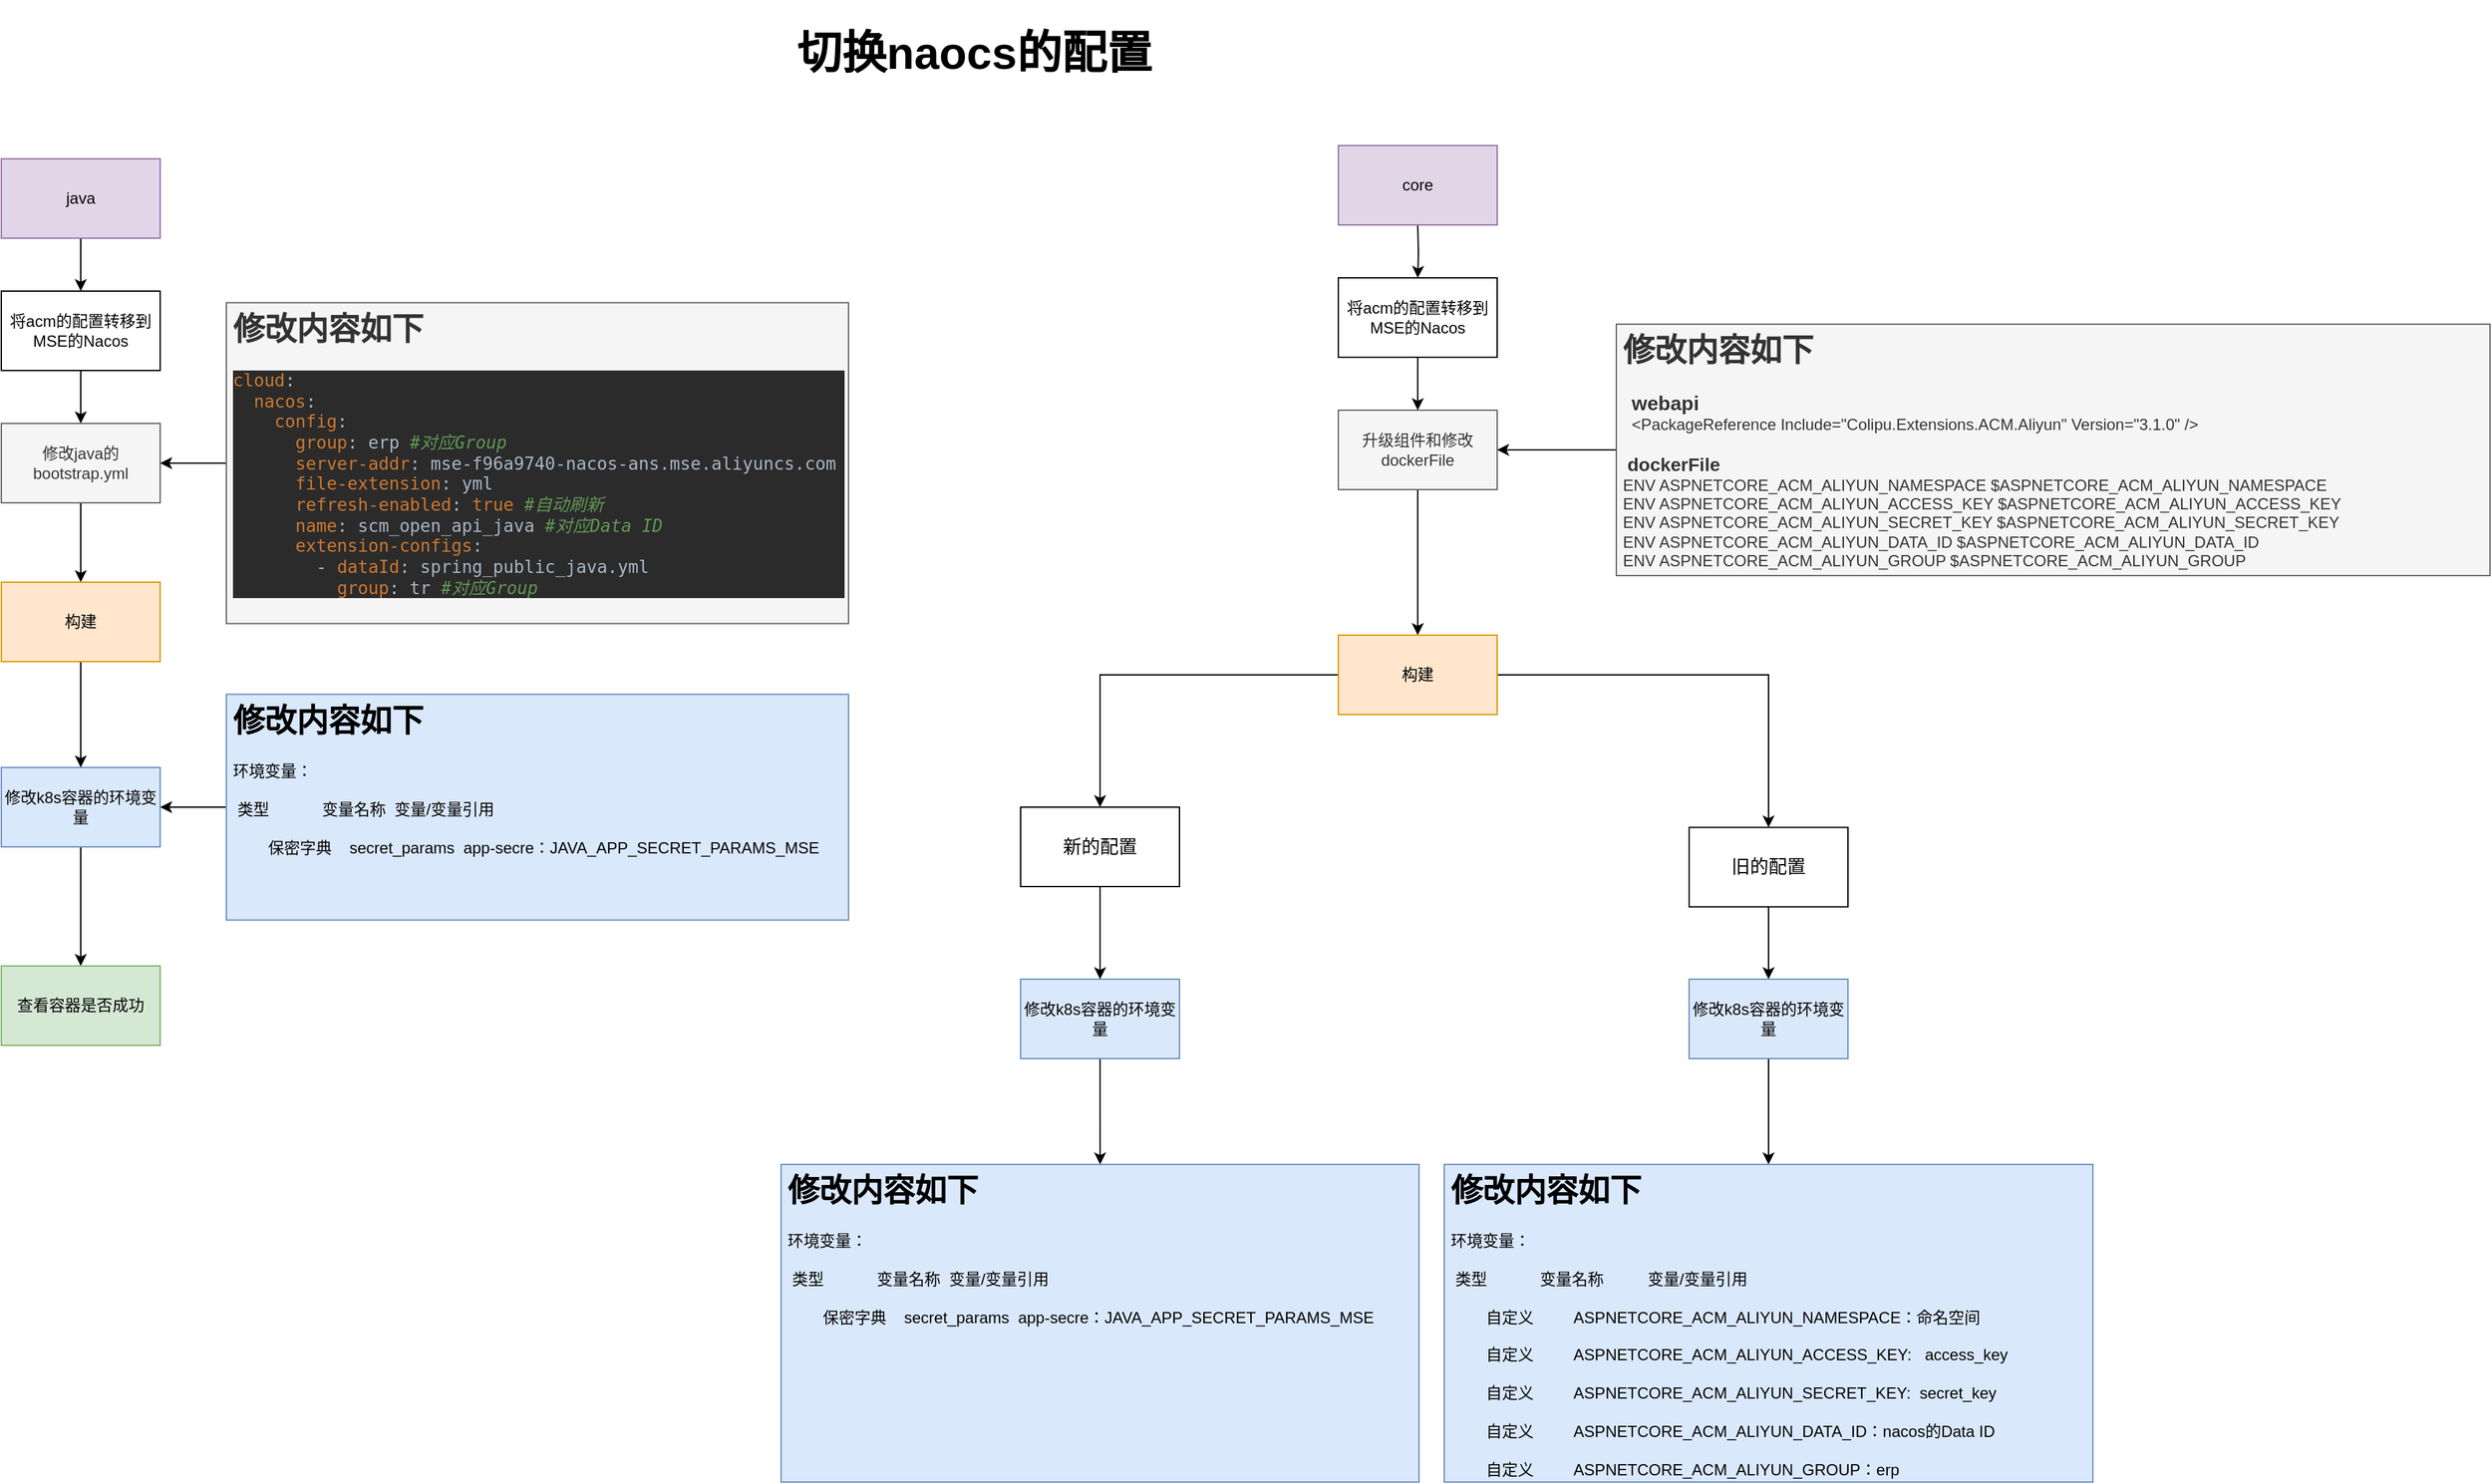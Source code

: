 <mxfile version="17.2.4" type="github">
  <diagram id="EVS7YW1srhj428SrQKvM" name="第 1 页">
    <mxGraphModel dx="2188" dy="1183" grid="1" gridSize="10" guides="1" tooltips="1" connect="1" arrows="1" fold="1" page="1" pageScale="1" pageWidth="1200" pageHeight="1600" math="0" shadow="0">
      <root>
        <mxCell id="0" />
        <mxCell id="1" parent="0" />
        <mxCell id="5eozCe6tMsFJtmX1JUYB-4" style="edgeStyle=orthogonalEdgeStyle;rounded=0;orthogonalLoop=1;jettySize=auto;html=1;exitX=0.5;exitY=1;exitDx=0;exitDy=0;entryX=0.5;entryY=0;entryDx=0;entryDy=0;" edge="1" parent="1" source="5eozCe6tMsFJtmX1JUYB-1" target="5eozCe6tMsFJtmX1JUYB-3">
          <mxGeometry relative="1" as="geometry" />
        </mxCell>
        <mxCell id="5eozCe6tMsFJtmX1JUYB-1" value="java" style="rounded=0;whiteSpace=wrap;html=1;fillColor=#e1d5e7;strokeColor=#9673a6;" vertex="1" parent="1">
          <mxGeometry x="380" y="270" width="120" height="60" as="geometry" />
        </mxCell>
        <mxCell id="5eozCe6tMsFJtmX1JUYB-21" style="edgeStyle=orthogonalEdgeStyle;rounded=0;orthogonalLoop=1;jettySize=auto;html=1;exitX=0.5;exitY=1;exitDx=0;exitDy=0;" edge="1" parent="1" source="5eozCe6tMsFJtmX1JUYB-2" target="5eozCe6tMsFJtmX1JUYB-20">
          <mxGeometry relative="1" as="geometry" />
        </mxCell>
        <mxCell id="5eozCe6tMsFJtmX1JUYB-2" value="修改java的bootstrap.yml" style="rounded=0;whiteSpace=wrap;html=1;fillColor=#f5f5f5;fontColor=#333333;strokeColor=#666666;" vertex="1" parent="1">
          <mxGeometry x="380" y="470" width="120" height="60" as="geometry" />
        </mxCell>
        <mxCell id="5eozCe6tMsFJtmX1JUYB-5" style="edgeStyle=orthogonalEdgeStyle;rounded=0;orthogonalLoop=1;jettySize=auto;html=1;exitX=0.5;exitY=1;exitDx=0;exitDy=0;" edge="1" parent="1" source="5eozCe6tMsFJtmX1JUYB-3" target="5eozCe6tMsFJtmX1JUYB-2">
          <mxGeometry relative="1" as="geometry" />
        </mxCell>
        <mxCell id="5eozCe6tMsFJtmX1JUYB-3" value="将acm的配置转移到MSE的Nacos" style="rounded=0;whiteSpace=wrap;html=1;" vertex="1" parent="1">
          <mxGeometry x="380" y="370" width="120" height="60" as="geometry" />
        </mxCell>
        <mxCell id="5eozCe6tMsFJtmX1JUYB-15" value="" style="edgeStyle=orthogonalEdgeStyle;rounded=0;orthogonalLoop=1;jettySize=auto;html=1;" edge="1" parent="1" source="5eozCe6tMsFJtmX1JUYB-11" target="5eozCe6tMsFJtmX1JUYB-2">
          <mxGeometry relative="1" as="geometry" />
        </mxCell>
        <mxCell id="5eozCe6tMsFJtmX1JUYB-11" value="&lt;h1&gt;修改内容如下&lt;/h1&gt;&lt;pre style=&quot;background-color: #2b2b2b ; color: #a9b7c6 ; font-family: &amp;#34;jetbrains mono&amp;#34; , monospace ; font-size: 9.8pt&quot;&gt;&lt;span style=&quot;color: #cc7832&quot;&gt;cloud&lt;/span&gt;:&lt;br&gt;  &lt;span style=&quot;color: #cc7832&quot;&gt;nacos&lt;/span&gt;:&lt;br&gt;    &lt;span style=&quot;color: #cc7832&quot;&gt;config&lt;/span&gt;:&lt;br&gt;      &lt;span style=&quot;color: #cc7832&quot;&gt;group&lt;/span&gt;: erp &lt;span style=&quot;color: #629755 ; font-style: italic&quot;&gt;#&lt;/span&gt;&lt;span style=&quot;color: #629755 ; font-style: italic ; font-family: &amp;#34;宋体&amp;#34; , monospace&quot;&gt;对应&lt;/span&gt;&lt;span style=&quot;color: #629755 ; font-style: italic&quot;&gt;Group&lt;br&gt;&lt;/span&gt;&lt;span style=&quot;color: #629755 ; font-style: italic&quot;&gt;      &lt;/span&gt;&lt;span style=&quot;color: #cc7832&quot;&gt;server-addr&lt;/span&gt;: mse-f96a9740-nacos-ans.mse.aliyuncs.com &lt;span style=&quot;color: #629755 ; font-style: italic ; font-family: &amp;#34;宋体&amp;#34; , monospace&quot;&gt;&lt;br&gt;&lt;/span&gt;&lt;span style=&quot;color: #629755 ; font-style: italic ; font-family: &amp;#34;宋体&amp;#34; , monospace&quot;&gt;      &lt;/span&gt;&lt;span style=&quot;color: #cc7832&quot;&gt;file-extension&lt;/span&gt;: yml &lt;span style=&quot;color: #629755 ; font-style: italic ; font-family: &amp;#34;宋体&amp;#34; , monospace&quot;&gt;&lt;br&gt;&lt;/span&gt;&lt;span style=&quot;color: #629755 ; font-style: italic ; font-family: &amp;#34;宋体&amp;#34; , monospace&quot;&gt;      &lt;/span&gt;&lt;span style=&quot;color: #cc7832&quot;&gt;refresh-enabled&lt;/span&gt;: &lt;span style=&quot;color: #cc7832&quot;&gt;true &lt;/span&gt;&lt;span style=&quot;color: #629755 ; font-style: italic&quot;&gt;#&lt;/span&gt;&lt;span style=&quot;color: #629755 ; font-style: italic ; font-family: &amp;#34;宋体&amp;#34; , monospace&quot;&gt;自动刷新&lt;br&gt;&lt;/span&gt;&lt;span style=&quot;color: #629755 ; font-style: italic ; font-family: &amp;#34;宋体&amp;#34; , monospace&quot;&gt;      &lt;/span&gt;&lt;span style=&quot;color: #cc7832&quot;&gt;name&lt;/span&gt;: scm_open_api_java &lt;span style=&quot;color: #629755 ; font-style: italic&quot;&gt;#&lt;/span&gt;&lt;span style=&quot;color: #629755 ; font-style: italic ; font-family: &amp;#34;宋体&amp;#34; , monospace&quot;&gt;对应&lt;/span&gt;&lt;span style=&quot;color: #629755 ; font-style: italic&quot;&gt;Data ID&lt;br&gt;&lt;/span&gt;&lt;span style=&quot;color: #629755 ; font-style: italic&quot;&gt;      &lt;/span&gt;&lt;span style=&quot;color: #cc7832&quot;&gt;extension-configs&lt;/span&gt;:&lt;br&gt;        - &lt;span style=&quot;color: #cc7832&quot;&gt;dataId&lt;/span&gt;: spring_public_java.yml &lt;span style=&quot;color: #629755 ; font-style: italic ; font-family: &amp;#34;宋体&amp;#34; , monospace&quot;&gt;&lt;br&gt;&lt;/span&gt;&lt;span style=&quot;color: #629755 ; font-style: italic ; font-family: &amp;#34;宋体&amp;#34; , monospace&quot;&gt;          &lt;/span&gt;&lt;span style=&quot;color: #cc7832&quot;&gt;group&lt;/span&gt;: tr &lt;span style=&quot;color: #629755 ; font-style: italic&quot;&gt;#&lt;/span&gt;&lt;span style=&quot;color: #629755 ; font-style: italic ; font-family: &amp;#34;宋体&amp;#34; , monospace&quot;&gt;对应&lt;/span&gt;&lt;span style=&quot;color: #629755 ; font-style: italic&quot;&gt;Group&lt;/span&gt;&lt;br&gt;&lt;/pre&gt;" style="text;html=1;strokeColor=#666666;fillColor=#f5f5f5;spacing=5;spacingTop=-20;whiteSpace=wrap;overflow=hidden;rounded=0;fontColor=#333333;" vertex="1" parent="1">
          <mxGeometry x="550" y="378.75" width="470" height="242.5" as="geometry" />
        </mxCell>
        <mxCell id="5eozCe6tMsFJtmX1JUYB-63" style="edgeStyle=orthogonalEdgeStyle;rounded=0;orthogonalLoop=1;jettySize=auto;html=1;exitX=0.5;exitY=1;exitDx=0;exitDy=0;" edge="1" parent="1" source="5eozCe6tMsFJtmX1JUYB-16" target="5eozCe6tMsFJtmX1JUYB-62">
          <mxGeometry relative="1" as="geometry" />
        </mxCell>
        <mxCell id="5eozCe6tMsFJtmX1JUYB-16" value="修改k8s容器的环境变量" style="rounded=0;whiteSpace=wrap;html=1;fillColor=#dae8fc;strokeColor=#6c8ebf;" vertex="1" parent="1">
          <mxGeometry x="380" y="730" width="120" height="60" as="geometry" />
        </mxCell>
        <mxCell id="5eozCe6tMsFJtmX1JUYB-19" value="" style="edgeStyle=orthogonalEdgeStyle;rounded=0;orthogonalLoop=1;jettySize=auto;html=1;" edge="1" parent="1" source="5eozCe6tMsFJtmX1JUYB-18" target="5eozCe6tMsFJtmX1JUYB-16">
          <mxGeometry relative="1" as="geometry" />
        </mxCell>
        <mxCell id="5eozCe6tMsFJtmX1JUYB-18" value="&lt;h1&gt;修改内容如下&lt;/h1&gt;&lt;div&gt;环境变量：&lt;/div&gt;&lt;div&gt;&lt;span style=&quot;white-space: pre&quot;&gt;	&lt;/span&gt;&lt;br&gt;&lt;/div&gt;&lt;div&gt;&lt;span style=&quot;white-space: pre&quot;&gt;	&lt;/span&gt;类型&amp;nbsp; &amp;nbsp; &amp;nbsp; &amp;nbsp; &amp;nbsp; &amp;nbsp; 变量名称&lt;span style=&quot;white-space: pre&quot;&gt;	&lt;/span&gt;&lt;span style=&quot;white-space: pre&quot;&gt;	&lt;/span&gt;变量/变量引用&lt;br&gt;&lt;/div&gt;&lt;div&gt;&amp;nbsp; &amp;nbsp; &amp;nbsp; &amp;nbsp;&amp;nbsp;&lt;/div&gt;&lt;div&gt;&amp;nbsp; &amp;nbsp; &amp;nbsp; &amp;nbsp; 保密字典&amp;nbsp; &amp;nbsp; secret_params&amp;nbsp;&lt;span style=&quot;white-space: pre&quot;&gt;	&lt;/span&gt;app-secre：JAVA_APP_SECRET_PARAMS_MSE&lt;/div&gt;&lt;div&gt;&lt;br&gt;&lt;/div&gt;" style="text;html=1;strokeColor=#6c8ebf;fillColor=#dae8fc;spacing=5;spacingTop=-20;whiteSpace=wrap;overflow=hidden;rounded=0;" vertex="1" parent="1">
          <mxGeometry x="550" y="674.69" width="470" height="170.62" as="geometry" />
        </mxCell>
        <mxCell id="5eozCe6tMsFJtmX1JUYB-22" style="edgeStyle=orthogonalEdgeStyle;rounded=0;orthogonalLoop=1;jettySize=auto;html=1;exitX=0.5;exitY=1;exitDx=0;exitDy=0;" edge="1" parent="1" source="5eozCe6tMsFJtmX1JUYB-20" target="5eozCe6tMsFJtmX1JUYB-16">
          <mxGeometry relative="1" as="geometry" />
        </mxCell>
        <mxCell id="5eozCe6tMsFJtmX1JUYB-20" value="构建" style="rounded=0;whiteSpace=wrap;html=1;fillColor=#ffe6cc;strokeColor=#d79b00;" vertex="1" parent="1">
          <mxGeometry x="380" y="590" width="120" height="60" as="geometry" />
        </mxCell>
        <mxCell id="5eozCe6tMsFJtmX1JUYB-49" style="edgeStyle=orthogonalEdgeStyle;rounded=0;orthogonalLoop=1;jettySize=auto;html=1;exitX=0.5;exitY=1;exitDx=0;exitDy=0;entryX=0.5;entryY=0;entryDx=0;entryDy=0;" edge="1" parent="1" target="5eozCe6tMsFJtmX1JUYB-54">
          <mxGeometry relative="1" as="geometry">
            <mxPoint x="1450.0" y="320" as="sourcePoint" />
          </mxGeometry>
        </mxCell>
        <mxCell id="5eozCe6tMsFJtmX1JUYB-50" value="core" style="rounded=0;whiteSpace=wrap;html=1;fillColor=#e1d5e7;strokeColor=#9673a6;" vertex="1" parent="1">
          <mxGeometry x="1390" y="260" width="120" height="60" as="geometry" />
        </mxCell>
        <mxCell id="5eozCe6tMsFJtmX1JUYB-66" style="edgeStyle=orthogonalEdgeStyle;rounded=0;orthogonalLoop=1;jettySize=auto;html=1;exitX=0.5;exitY=1;exitDx=0;exitDy=0;entryX=0.5;entryY=0;entryDx=0;entryDy=0;fontSize=34;fontColor=none;" edge="1" parent="1" source="5eozCe6tMsFJtmX1JUYB-52" target="5eozCe6tMsFJtmX1JUYB-65">
          <mxGeometry relative="1" as="geometry" />
        </mxCell>
        <mxCell id="5eozCe6tMsFJtmX1JUYB-52" value="升级组件和修改dockerFile" style="rounded=0;whiteSpace=wrap;html=1;fillColor=#f5f5f5;fontColor=#333333;strokeColor=#666666;" vertex="1" parent="1">
          <mxGeometry x="1390" y="460" width="120" height="60" as="geometry" />
        </mxCell>
        <mxCell id="5eozCe6tMsFJtmX1JUYB-53" style="edgeStyle=orthogonalEdgeStyle;rounded=0;orthogonalLoop=1;jettySize=auto;html=1;exitX=0.5;exitY=1;exitDx=0;exitDy=0;" edge="1" parent="1" source="5eozCe6tMsFJtmX1JUYB-54" target="5eozCe6tMsFJtmX1JUYB-52">
          <mxGeometry relative="1" as="geometry" />
        </mxCell>
        <mxCell id="5eozCe6tMsFJtmX1JUYB-54" value="将acm的配置转移到MSE的Nacos" style="rounded=0;whiteSpace=wrap;html=1;" vertex="1" parent="1">
          <mxGeometry x="1390" y="360" width="120" height="60" as="geometry" />
        </mxCell>
        <mxCell id="5eozCe6tMsFJtmX1JUYB-80" value="" style="edgeStyle=orthogonalEdgeStyle;rounded=0;orthogonalLoop=1;jettySize=auto;html=1;fontSize=14;fontColor=none;" edge="1" parent="1" source="5eozCe6tMsFJtmX1JUYB-56" target="5eozCe6tMsFJtmX1JUYB-52">
          <mxGeometry relative="1" as="geometry" />
        </mxCell>
        <mxCell id="5eozCe6tMsFJtmX1JUYB-56" value="&lt;h1&gt;修改内容如下&lt;/h1&gt;&lt;div&gt;&amp;nbsp; &lt;b&gt;&lt;font style=&quot;font-size: 15px&quot;&gt;webapi&lt;/font&gt;&lt;/b&gt;&lt;/div&gt;&lt;div&gt;&amp;nbsp; &amp;lt;PackageReference Include=&quot;Colipu.Extensions.ACM.Aliyun&quot; Version=&quot;3.1.0&quot; /&amp;gt;&lt;br&gt;&lt;/div&gt;&lt;div&gt;&amp;nbsp; &amp;nbsp;&lt;/div&gt;&lt;div&gt;&amp;nbsp;&lt;b&gt;&lt;font style=&quot;font-size: 14px&quot;&gt;dockerFile&lt;/font&gt;&lt;/b&gt;&lt;/div&gt;&lt;div&gt;&lt;div&gt;ENV ASPNETCORE_ACM_ALIYUN_NAMESPACE $ASPNETCORE_ACM_ALIYUN_NAMESPACE&lt;/div&gt;&lt;div&gt;ENV ASPNETCORE_ACM_ALIYUN_ACCESS_KEY $ASPNETCORE_ACM_ALIYUN_ACCESS_KEY&lt;/div&gt;&lt;div&gt;ENV ASPNETCORE_ACM_ALIYUN_SECRET_KEY $ASPNETCORE_ACM_ALIYUN_SECRET_KEY&lt;/div&gt;&lt;div&gt;ENV ASPNETCORE_ACM_ALIYUN_DATA_ID $ASPNETCORE_ACM_ALIYUN_DATA_ID&lt;/div&gt;&lt;div&gt;ENV ASPNETCORE_ACM_ALIYUN_GROUP $ASPNETCORE_ACM_ALIYUN_GROUP&lt;/div&gt;&lt;/div&gt;&lt;div&gt;&lt;b&gt;&lt;font style=&quot;font-size: 14px&quot;&gt;&amp;nbsp; &amp;nbsp;&lt;/font&gt;&lt;/b&gt;&lt;/div&gt;&lt;div&gt;&lt;b&gt;&lt;font style=&quot;font-size: 14px&quot;&gt;&lt;br&gt;&lt;/font&gt;&lt;/b&gt;&lt;/div&gt;" style="text;html=1;strokeColor=#666666;fillColor=#f5f5f5;spacing=5;spacingTop=-20;whiteSpace=wrap;overflow=hidden;rounded=0;fontColor=#333333;" vertex="1" parent="1">
          <mxGeometry x="1600" y="395" width="660" height="190" as="geometry" />
        </mxCell>
        <mxCell id="5eozCe6tMsFJtmX1JUYB-75" style="edgeStyle=orthogonalEdgeStyle;rounded=0;orthogonalLoop=1;jettySize=auto;html=1;exitX=0.5;exitY=1;exitDx=0;exitDy=0;fontSize=14;fontColor=none;" edge="1" parent="1" source="5eozCe6tMsFJtmX1JUYB-57" target="5eozCe6tMsFJtmX1JUYB-59">
          <mxGeometry relative="1" as="geometry" />
        </mxCell>
        <mxCell id="5eozCe6tMsFJtmX1JUYB-57" value="修改k8s容器的环境变量" style="rounded=0;whiteSpace=wrap;html=1;fillColor=#dae8fc;strokeColor=#6c8ebf;" vertex="1" parent="1">
          <mxGeometry x="1150" y="890" width="120" height="60" as="geometry" />
        </mxCell>
        <mxCell id="5eozCe6tMsFJtmX1JUYB-59" value="&lt;h1&gt;修改内容如下&lt;/h1&gt;&lt;div&gt;环境变量：&lt;/div&gt;&lt;div&gt;&lt;span style=&quot;white-space: pre&quot;&gt;	&lt;/span&gt;&lt;br&gt;&lt;/div&gt;&lt;div&gt;&lt;span style=&quot;white-space: pre&quot;&gt;	&lt;/span&gt;类型&amp;nbsp; &amp;nbsp; &amp;nbsp; &amp;nbsp; &amp;nbsp; &amp;nbsp; 变量名称&lt;span style=&quot;white-space: pre&quot;&gt;	&lt;/span&gt;&lt;span style=&quot;white-space: pre&quot;&gt;	&lt;/span&gt;变量/变量引用&lt;br&gt;&lt;/div&gt;&lt;div&gt;&amp;nbsp; &amp;nbsp; &amp;nbsp; &amp;nbsp;&amp;nbsp;&lt;/div&gt;&lt;div&gt;&amp;nbsp; &amp;nbsp; &amp;nbsp; &amp;nbsp; 保密字典&amp;nbsp; &amp;nbsp; secret_params&amp;nbsp;&lt;span style=&quot;white-space: pre&quot;&gt;	&lt;/span&gt;app-secre：JAVA_APP_SECRET_PARAMS_MSE&lt;/div&gt;&lt;div&gt;&lt;br&gt;&lt;/div&gt;" style="text;html=1;strokeColor=#6c8ebf;fillColor=#dae8fc;spacing=5;spacingTop=-20;whiteSpace=wrap;overflow=hidden;rounded=0;" vertex="1" parent="1">
          <mxGeometry x="969.06" y="1030" width="481.87" height="240" as="geometry" />
        </mxCell>
        <mxCell id="5eozCe6tMsFJtmX1JUYB-62" value="查看容器是否成功" style="rounded=0;whiteSpace=wrap;html=1;fillColor=#d5e8d4;strokeColor=#82b366;" vertex="1" parent="1">
          <mxGeometry x="380" y="880" width="120" height="60" as="geometry" />
        </mxCell>
        <mxCell id="5eozCe6tMsFJtmX1JUYB-64" value="切换naocs的配置" style="text;html=1;strokeColor=none;fillColor=none;align=center;verticalAlign=middle;whiteSpace=wrap;rounded=0;fontSize=34;fontStyle=1" vertex="1" parent="1">
          <mxGeometry x="810" y="150" width="610" height="80" as="geometry" />
        </mxCell>
        <mxCell id="5eozCe6tMsFJtmX1JUYB-71" style="edgeStyle=orthogonalEdgeStyle;rounded=0;orthogonalLoop=1;jettySize=auto;html=1;exitX=0;exitY=0.5;exitDx=0;exitDy=0;fontSize=14;fontColor=none;" edge="1" parent="1" source="5eozCe6tMsFJtmX1JUYB-65" target="5eozCe6tMsFJtmX1JUYB-68">
          <mxGeometry relative="1" as="geometry" />
        </mxCell>
        <mxCell id="5eozCe6tMsFJtmX1JUYB-72" style="edgeStyle=orthogonalEdgeStyle;rounded=0;orthogonalLoop=1;jettySize=auto;html=1;exitX=1;exitY=0.5;exitDx=0;exitDy=0;fontSize=14;fontColor=none;" edge="1" parent="1" source="5eozCe6tMsFJtmX1JUYB-65" target="5eozCe6tMsFJtmX1JUYB-69">
          <mxGeometry relative="1" as="geometry" />
        </mxCell>
        <mxCell id="5eozCe6tMsFJtmX1JUYB-65" value="构建" style="rounded=0;whiteSpace=wrap;html=1;fillColor=#ffe6cc;strokeColor=#d79b00;" vertex="1" parent="1">
          <mxGeometry x="1390" y="630" width="120" height="60" as="geometry" />
        </mxCell>
        <mxCell id="5eozCe6tMsFJtmX1JUYB-73" style="edgeStyle=orthogonalEdgeStyle;rounded=0;orthogonalLoop=1;jettySize=auto;html=1;exitX=0.5;exitY=1;exitDx=0;exitDy=0;fontSize=14;fontColor=none;" edge="1" parent="1" source="5eozCe6tMsFJtmX1JUYB-68" target="5eozCe6tMsFJtmX1JUYB-57">
          <mxGeometry relative="1" as="geometry" />
        </mxCell>
        <mxCell id="5eozCe6tMsFJtmX1JUYB-68" value="新的配置" style="rounded=0;whiteSpace=wrap;html=1;fontSize=14;fontColor=none;" vertex="1" parent="1">
          <mxGeometry x="1150" y="760" width="120" height="60" as="geometry" />
        </mxCell>
        <mxCell id="5eozCe6tMsFJtmX1JUYB-79" style="edgeStyle=orthogonalEdgeStyle;rounded=0;orthogonalLoop=1;jettySize=auto;html=1;exitX=0.5;exitY=1;exitDx=0;exitDy=0;fontSize=14;fontColor=none;" edge="1" parent="1" source="5eozCe6tMsFJtmX1JUYB-69" target="5eozCe6tMsFJtmX1JUYB-77">
          <mxGeometry relative="1" as="geometry" />
        </mxCell>
        <mxCell id="5eozCe6tMsFJtmX1JUYB-69" value="旧的配置" style="rounded=0;whiteSpace=wrap;html=1;fontSize=14;fontColor=none;" vertex="1" parent="1">
          <mxGeometry x="1655" y="775.31" width="120" height="60" as="geometry" />
        </mxCell>
        <mxCell id="5eozCe6tMsFJtmX1JUYB-76" style="edgeStyle=orthogonalEdgeStyle;rounded=0;orthogonalLoop=1;jettySize=auto;html=1;exitX=0.5;exitY=1;exitDx=0;exitDy=0;fontSize=14;fontColor=none;" edge="1" parent="1" source="5eozCe6tMsFJtmX1JUYB-77" target="5eozCe6tMsFJtmX1JUYB-78">
          <mxGeometry relative="1" as="geometry" />
        </mxCell>
        <mxCell id="5eozCe6tMsFJtmX1JUYB-77" value="修改k8s容器的环境变量" style="rounded=0;whiteSpace=wrap;html=1;fillColor=#dae8fc;strokeColor=#6c8ebf;" vertex="1" parent="1">
          <mxGeometry x="1654.99" y="890" width="120" height="60" as="geometry" />
        </mxCell>
        <mxCell id="5eozCe6tMsFJtmX1JUYB-78" value="&lt;h1&gt;修改内容如下&lt;/h1&gt;&lt;div&gt;环境变量：&lt;/div&gt;&lt;div&gt;&lt;span&gt;	&lt;/span&gt;&lt;br&gt;&lt;/div&gt;&lt;div&gt;&lt;span&gt;	&lt;/span&gt;&lt;span&gt;	&lt;/span&gt;&lt;span&gt;	&lt;/span&gt;&lt;span style=&quot;white-space: pre&quot;&gt;	&lt;/span&gt;类型&amp;nbsp; &amp;nbsp; &amp;nbsp; &amp;nbsp; &amp;nbsp; &amp;nbsp; 变量名称&lt;span&gt;	&lt;span style=&quot;white-space: pre&quot;&gt;	&lt;/span&gt;&lt;span style=&quot;white-space: pre&quot;&gt;	&lt;/span&gt;&lt;span style=&quot;white-space: pre&quot;&gt;	&lt;/span&gt;&lt;span style=&quot;white-space: pre&quot;&gt;	&lt;/span&gt;&lt;span style=&quot;white-space: pre&quot;&gt;	&lt;/span&gt;&lt;span style=&quot;white-space: pre&quot;&gt;	&lt;/span&gt;&lt;span style=&quot;white-space: pre&quot;&gt;	&lt;/span&gt;&lt;span style=&quot;white-space: pre&quot;&gt;	&lt;/span&gt;&lt;span&gt;	&lt;/span&gt;&lt;span&gt;	&lt;/span&gt;&lt;span&gt;	&lt;/span&gt;&lt;span&gt;	&lt;/span&gt;&lt;span&gt;	&lt;/span&gt;&lt;span&gt;	&lt;/span&gt;&lt;span&gt;	&lt;/span&gt;&lt;span&gt;	&lt;/span&gt;&lt;/span&gt;&lt;span&gt;	&lt;/span&gt;变量/变量引用&lt;br&gt;&lt;/div&gt;&lt;div&gt;&amp;nbsp; &amp;nbsp; &amp;nbsp;&lt;/div&gt;&lt;div&gt;&amp;nbsp; &amp;nbsp; &amp;nbsp; &amp;nbsp; 自定义&amp;nbsp; &amp;nbsp; &amp;nbsp; &amp;nbsp; &amp;nbsp;ASPNETCORE_ACM_ALIYUN_NAMESPACE：命名空间&lt;/div&gt;&lt;div&gt;&amp;nbsp; &amp;nbsp; &amp;nbsp; &amp;nbsp;&amp;nbsp;&lt;/div&gt;&lt;div&gt;&amp;nbsp; &amp;nbsp; &amp;nbsp; &amp;nbsp; 自定义&amp;nbsp; &amp;nbsp; &amp;nbsp; &amp;nbsp; &amp;nbsp;ASPNETCORE_ACM_ALIYUN_ACCESS_KEY:&amp;nbsp; &amp;nbsp;access_key&lt;/div&gt;&lt;div&gt;&lt;br&gt;&lt;/div&gt;&amp;nbsp; &amp;nbsp; &amp;nbsp; &amp;nbsp; 自定义&amp;nbsp; &amp;nbsp; &amp;nbsp; &amp;nbsp; &amp;nbsp;ASPNETCORE_ACM_ALIYUN_SECRET_KEY:&amp;nbsp; secret_key&lt;div&gt;&amp;nbsp; &amp;nbsp; &amp;nbsp; &amp;nbsp;&lt;/div&gt;&lt;div&gt;&amp;nbsp; &amp;nbsp; &amp;nbsp; &amp;nbsp; 自定义&amp;nbsp; &amp;nbsp; &amp;nbsp; &amp;nbsp; &amp;nbsp;ASPNETCORE_ACM_ALIYUN_DATA_ID：nacos的Data ID&lt;br&gt;&lt;/div&gt;&lt;div&gt;&amp;nbsp;&amp;nbsp; &amp;nbsp; &amp;nbsp;&amp;nbsp;&lt;/div&gt;&lt;div&gt;&amp;nbsp; &amp;nbsp; &amp;nbsp; &amp;nbsp; 自定义&amp;nbsp; &amp;nbsp; &amp;nbsp; &amp;nbsp; &amp;nbsp;ASPNETCORE_ACM_ALIYUN_GROUP：erp&lt;br&gt;&lt;/div&gt;&lt;div&gt;&amp;nbsp; &amp;nbsp; &amp;nbsp; &amp;nbsp;&amp;nbsp;&lt;/div&gt;&lt;div&gt;&lt;br&gt;&lt;/div&gt;" style="text;html=1;strokeColor=#6c8ebf;fillColor=#dae8fc;spacing=5;spacingTop=-20;whiteSpace=wrap;overflow=hidden;rounded=0;" vertex="1" parent="1">
          <mxGeometry x="1470" y="1030" width="490" height="240" as="geometry" />
        </mxCell>
      </root>
    </mxGraphModel>
  </diagram>
</mxfile>
